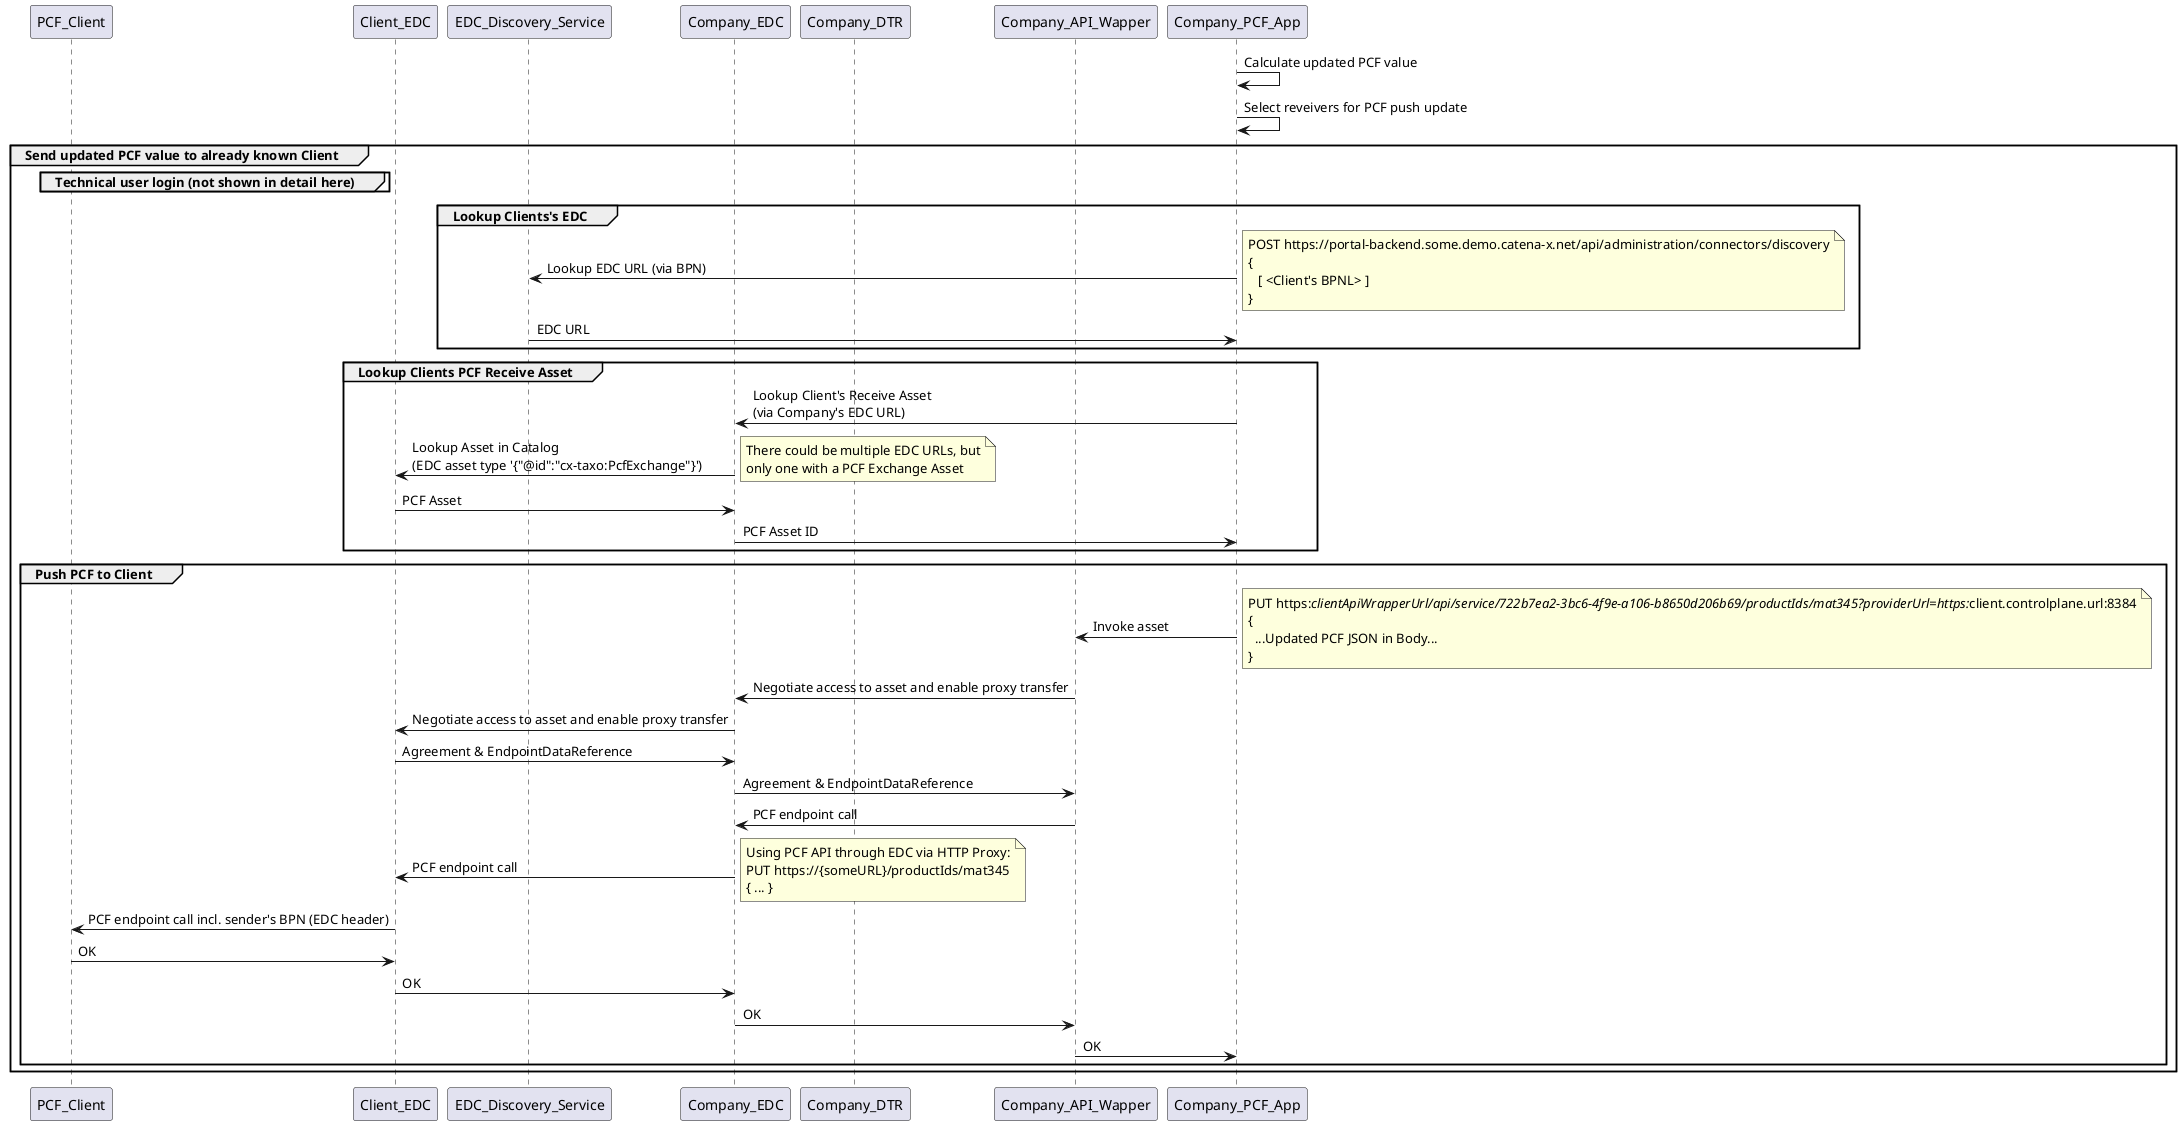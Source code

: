 @startuml "PCF Update pushed through EDC"

participant PCF_Client
participant Client_EDC
participant EDC_Discovery_Service
participant Company_EDC
participant Company_DTR
participant Company_API_Wapper
participant Company_PCF_App

Company_PCF_App -> Company_PCF_App: Calculate updated PCF value
Company_PCF_App -> Company_PCF_App: Select reveivers for PCF push update

group Send updated PCF value to already known Client

group Technical user login (not shown in detail here)
end

group Lookup Clients's EDC
Company_PCF_App -> EDC_Discovery_Service: Lookup EDC URL (via BPN)
note right
POST https://portal-backend.some.demo.catena-x.net/api/administration/connectors/discovery
{
   [ <Client's BPNL> ] 
}
end note
EDC_Discovery_Service -> Company_PCF_App: EDC URL
end

group Lookup Clients PCF Receive Asset
Company_PCF_App -> Company_EDC: Lookup Client's Receive Asset\n(via Company's EDC URL)
Company_EDC -> Client_EDC: Lookup Asset in Catalog\n(EDC asset type '{"@id":"cx-taxo:PcfExchange"}')
note right
There could be multiple EDC URLs, but
only one with a PCF Exchange Asset
end note
Client_EDC -> Company_EDC: PCF Asset
Company_EDC -> Company_PCF_App: PCF Asset ID
end

group Push PCF to Client
Company_PCF_App -> Company_API_Wapper: Invoke asset
note right
PUT https://clientApiWrapperUrl/api/service/722b7ea2-3bc6-4f9e-a106-b8650d206b69/productIds/mat345?providerUrl=https://client.controlplane.url:8384
{
  ...Updated PCF JSON in Body...
}
end note
Company_API_Wapper -> Company_EDC: Negotiate access to asset and enable proxy transfer
Company_EDC -> Client_EDC: Negotiate access to asset and enable proxy transfer
Client_EDC -> Company_EDC: Agreement & EndpointDataReference
Company_EDC -> Company_API_Wapper: Agreement & EndpointDataReference
Company_API_Wapper -> Company_EDC: PCF endpoint call
Company_EDC -> Client_EDC: PCF endpoint call
note right
Using PCF API through EDC via HTTP Proxy:
PUT https://{someURL}/productIds/mat345
{ ... }
end note
Client_EDC -> PCF_Client: PCF endpoint call incl. sender's BPN (EDC header)
PCF_Client -> Client_EDC: OK
Client_EDC -> Company_EDC: OK
Company_EDC -> Company_API_Wapper: OK
Company_API_Wapper -> Company_PCF_App: OK
end
end
 
@enduml